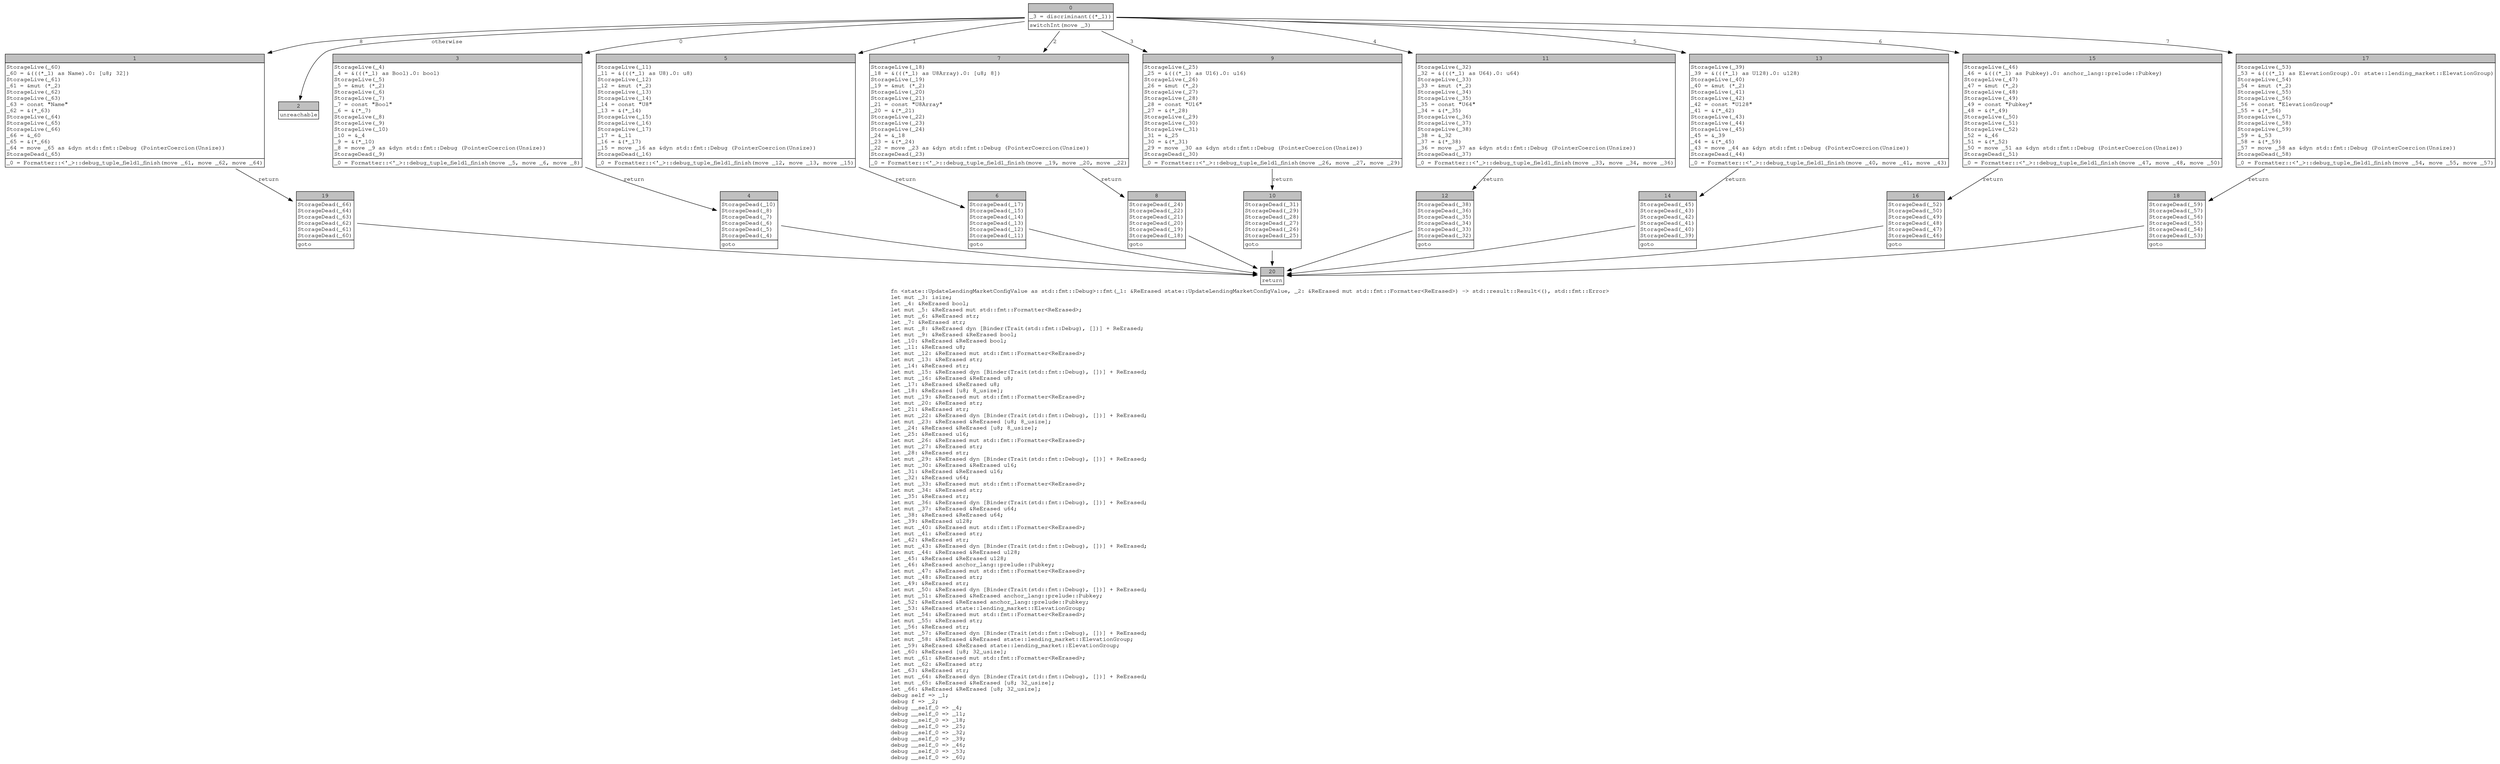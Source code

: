 digraph Mir_0_11068 {
    graph [fontname="Courier, monospace"];
    node [fontname="Courier, monospace"];
    edge [fontname="Courier, monospace"];
    label=<fn &lt;state::UpdateLendingMarketConfigValue as std::fmt::Debug&gt;::fmt(_1: &amp;ReErased state::UpdateLendingMarketConfigValue, _2: &amp;ReErased mut std::fmt::Formatter&lt;ReErased&gt;) -&gt; std::result::Result&lt;(), std::fmt::Error&gt;<br align="left"/>let mut _3: isize;<br align="left"/>let _4: &amp;ReErased bool;<br align="left"/>let mut _5: &amp;ReErased mut std::fmt::Formatter&lt;ReErased&gt;;<br align="left"/>let mut _6: &amp;ReErased str;<br align="left"/>let _7: &amp;ReErased str;<br align="left"/>let mut _8: &amp;ReErased dyn [Binder(Trait(std::fmt::Debug), [])] + ReErased;<br align="left"/>let mut _9: &amp;ReErased &amp;ReErased bool;<br align="left"/>let _10: &amp;ReErased &amp;ReErased bool;<br align="left"/>let _11: &amp;ReErased u8;<br align="left"/>let mut _12: &amp;ReErased mut std::fmt::Formatter&lt;ReErased&gt;;<br align="left"/>let mut _13: &amp;ReErased str;<br align="left"/>let _14: &amp;ReErased str;<br align="left"/>let mut _15: &amp;ReErased dyn [Binder(Trait(std::fmt::Debug), [])] + ReErased;<br align="left"/>let mut _16: &amp;ReErased &amp;ReErased u8;<br align="left"/>let _17: &amp;ReErased &amp;ReErased u8;<br align="left"/>let _18: &amp;ReErased [u8; 8_usize];<br align="left"/>let mut _19: &amp;ReErased mut std::fmt::Formatter&lt;ReErased&gt;;<br align="left"/>let mut _20: &amp;ReErased str;<br align="left"/>let _21: &amp;ReErased str;<br align="left"/>let mut _22: &amp;ReErased dyn [Binder(Trait(std::fmt::Debug), [])] + ReErased;<br align="left"/>let mut _23: &amp;ReErased &amp;ReErased [u8; 8_usize];<br align="left"/>let _24: &amp;ReErased &amp;ReErased [u8; 8_usize];<br align="left"/>let _25: &amp;ReErased u16;<br align="left"/>let mut _26: &amp;ReErased mut std::fmt::Formatter&lt;ReErased&gt;;<br align="left"/>let mut _27: &amp;ReErased str;<br align="left"/>let _28: &amp;ReErased str;<br align="left"/>let mut _29: &amp;ReErased dyn [Binder(Trait(std::fmt::Debug), [])] + ReErased;<br align="left"/>let mut _30: &amp;ReErased &amp;ReErased u16;<br align="left"/>let _31: &amp;ReErased &amp;ReErased u16;<br align="left"/>let _32: &amp;ReErased u64;<br align="left"/>let mut _33: &amp;ReErased mut std::fmt::Formatter&lt;ReErased&gt;;<br align="left"/>let mut _34: &amp;ReErased str;<br align="left"/>let _35: &amp;ReErased str;<br align="left"/>let mut _36: &amp;ReErased dyn [Binder(Trait(std::fmt::Debug), [])] + ReErased;<br align="left"/>let mut _37: &amp;ReErased &amp;ReErased u64;<br align="left"/>let _38: &amp;ReErased &amp;ReErased u64;<br align="left"/>let _39: &amp;ReErased u128;<br align="left"/>let mut _40: &amp;ReErased mut std::fmt::Formatter&lt;ReErased&gt;;<br align="left"/>let mut _41: &amp;ReErased str;<br align="left"/>let _42: &amp;ReErased str;<br align="left"/>let mut _43: &amp;ReErased dyn [Binder(Trait(std::fmt::Debug), [])] + ReErased;<br align="left"/>let mut _44: &amp;ReErased &amp;ReErased u128;<br align="left"/>let _45: &amp;ReErased &amp;ReErased u128;<br align="left"/>let _46: &amp;ReErased anchor_lang::prelude::Pubkey;<br align="left"/>let mut _47: &amp;ReErased mut std::fmt::Formatter&lt;ReErased&gt;;<br align="left"/>let mut _48: &amp;ReErased str;<br align="left"/>let _49: &amp;ReErased str;<br align="left"/>let mut _50: &amp;ReErased dyn [Binder(Trait(std::fmt::Debug), [])] + ReErased;<br align="left"/>let mut _51: &amp;ReErased &amp;ReErased anchor_lang::prelude::Pubkey;<br align="left"/>let _52: &amp;ReErased &amp;ReErased anchor_lang::prelude::Pubkey;<br align="left"/>let _53: &amp;ReErased state::lending_market::ElevationGroup;<br align="left"/>let mut _54: &amp;ReErased mut std::fmt::Formatter&lt;ReErased&gt;;<br align="left"/>let mut _55: &amp;ReErased str;<br align="left"/>let _56: &amp;ReErased str;<br align="left"/>let mut _57: &amp;ReErased dyn [Binder(Trait(std::fmt::Debug), [])] + ReErased;<br align="left"/>let mut _58: &amp;ReErased &amp;ReErased state::lending_market::ElevationGroup;<br align="left"/>let _59: &amp;ReErased &amp;ReErased state::lending_market::ElevationGroup;<br align="left"/>let _60: &amp;ReErased [u8; 32_usize];<br align="left"/>let mut _61: &amp;ReErased mut std::fmt::Formatter&lt;ReErased&gt;;<br align="left"/>let mut _62: &amp;ReErased str;<br align="left"/>let _63: &amp;ReErased str;<br align="left"/>let mut _64: &amp;ReErased dyn [Binder(Trait(std::fmt::Debug), [])] + ReErased;<br align="left"/>let mut _65: &amp;ReErased &amp;ReErased [u8; 32_usize];<br align="left"/>let _66: &amp;ReErased &amp;ReErased [u8; 32_usize];<br align="left"/>debug self =&gt; _1;<br align="left"/>debug f =&gt; _2;<br align="left"/>debug __self_0 =&gt; _4;<br align="left"/>debug __self_0 =&gt; _11;<br align="left"/>debug __self_0 =&gt; _18;<br align="left"/>debug __self_0 =&gt; _25;<br align="left"/>debug __self_0 =&gt; _32;<br align="left"/>debug __self_0 =&gt; _39;<br align="left"/>debug __self_0 =&gt; _46;<br align="left"/>debug __self_0 =&gt; _53;<br align="left"/>debug __self_0 =&gt; _60;<br align="left"/>>;
    bb0__0_11068 [shape="none", label=<<table border="0" cellborder="1" cellspacing="0"><tr><td bgcolor="gray" align="center" colspan="1">0</td></tr><tr><td align="left" balign="left">_3 = discriminant((*_1))<br/></td></tr><tr><td align="left">switchInt(move _3)</td></tr></table>>];
    bb1__0_11068 [shape="none", label=<<table border="0" cellborder="1" cellspacing="0"><tr><td bgcolor="gray" align="center" colspan="1">1</td></tr><tr><td align="left" balign="left">StorageLive(_60)<br/>_60 = &amp;(((*_1) as Name).0: [u8; 32])<br/>StorageLive(_61)<br/>_61 = &amp;mut (*_2)<br/>StorageLive(_62)<br/>StorageLive(_63)<br/>_63 = const &quot;Name&quot;<br/>_62 = &amp;(*_63)<br/>StorageLive(_64)<br/>StorageLive(_65)<br/>StorageLive(_66)<br/>_66 = &amp;_60<br/>_65 = &amp;(*_66)<br/>_64 = move _65 as &amp;dyn std::fmt::Debug (PointerCoercion(Unsize))<br/>StorageDead(_65)<br/></td></tr><tr><td align="left">_0 = Formatter::&lt;'_&gt;::debug_tuple_field1_finish(move _61, move _62, move _64)</td></tr></table>>];
    bb2__0_11068 [shape="none", label=<<table border="0" cellborder="1" cellspacing="0"><tr><td bgcolor="gray" align="center" colspan="1">2</td></tr><tr><td align="left">unreachable</td></tr></table>>];
    bb3__0_11068 [shape="none", label=<<table border="0" cellborder="1" cellspacing="0"><tr><td bgcolor="gray" align="center" colspan="1">3</td></tr><tr><td align="left" balign="left">StorageLive(_4)<br/>_4 = &amp;(((*_1) as Bool).0: bool)<br/>StorageLive(_5)<br/>_5 = &amp;mut (*_2)<br/>StorageLive(_6)<br/>StorageLive(_7)<br/>_7 = const &quot;Bool&quot;<br/>_6 = &amp;(*_7)<br/>StorageLive(_8)<br/>StorageLive(_9)<br/>StorageLive(_10)<br/>_10 = &amp;_4<br/>_9 = &amp;(*_10)<br/>_8 = move _9 as &amp;dyn std::fmt::Debug (PointerCoercion(Unsize))<br/>StorageDead(_9)<br/></td></tr><tr><td align="left">_0 = Formatter::&lt;'_&gt;::debug_tuple_field1_finish(move _5, move _6, move _8)</td></tr></table>>];
    bb4__0_11068 [shape="none", label=<<table border="0" cellborder="1" cellspacing="0"><tr><td bgcolor="gray" align="center" colspan="1">4</td></tr><tr><td align="left" balign="left">StorageDead(_10)<br/>StorageDead(_8)<br/>StorageDead(_7)<br/>StorageDead(_6)<br/>StorageDead(_5)<br/>StorageDead(_4)<br/></td></tr><tr><td align="left">goto</td></tr></table>>];
    bb5__0_11068 [shape="none", label=<<table border="0" cellborder="1" cellspacing="0"><tr><td bgcolor="gray" align="center" colspan="1">5</td></tr><tr><td align="left" balign="left">StorageLive(_11)<br/>_11 = &amp;(((*_1) as U8).0: u8)<br/>StorageLive(_12)<br/>_12 = &amp;mut (*_2)<br/>StorageLive(_13)<br/>StorageLive(_14)<br/>_14 = const &quot;U8&quot;<br/>_13 = &amp;(*_14)<br/>StorageLive(_15)<br/>StorageLive(_16)<br/>StorageLive(_17)<br/>_17 = &amp;_11<br/>_16 = &amp;(*_17)<br/>_15 = move _16 as &amp;dyn std::fmt::Debug (PointerCoercion(Unsize))<br/>StorageDead(_16)<br/></td></tr><tr><td align="left">_0 = Formatter::&lt;'_&gt;::debug_tuple_field1_finish(move _12, move _13, move _15)</td></tr></table>>];
    bb6__0_11068 [shape="none", label=<<table border="0" cellborder="1" cellspacing="0"><tr><td bgcolor="gray" align="center" colspan="1">6</td></tr><tr><td align="left" balign="left">StorageDead(_17)<br/>StorageDead(_15)<br/>StorageDead(_14)<br/>StorageDead(_13)<br/>StorageDead(_12)<br/>StorageDead(_11)<br/></td></tr><tr><td align="left">goto</td></tr></table>>];
    bb7__0_11068 [shape="none", label=<<table border="0" cellborder="1" cellspacing="0"><tr><td bgcolor="gray" align="center" colspan="1">7</td></tr><tr><td align="left" balign="left">StorageLive(_18)<br/>_18 = &amp;(((*_1) as U8Array).0: [u8; 8])<br/>StorageLive(_19)<br/>_19 = &amp;mut (*_2)<br/>StorageLive(_20)<br/>StorageLive(_21)<br/>_21 = const &quot;U8Array&quot;<br/>_20 = &amp;(*_21)<br/>StorageLive(_22)<br/>StorageLive(_23)<br/>StorageLive(_24)<br/>_24 = &amp;_18<br/>_23 = &amp;(*_24)<br/>_22 = move _23 as &amp;dyn std::fmt::Debug (PointerCoercion(Unsize))<br/>StorageDead(_23)<br/></td></tr><tr><td align="left">_0 = Formatter::&lt;'_&gt;::debug_tuple_field1_finish(move _19, move _20, move _22)</td></tr></table>>];
    bb8__0_11068 [shape="none", label=<<table border="0" cellborder="1" cellspacing="0"><tr><td bgcolor="gray" align="center" colspan="1">8</td></tr><tr><td align="left" balign="left">StorageDead(_24)<br/>StorageDead(_22)<br/>StorageDead(_21)<br/>StorageDead(_20)<br/>StorageDead(_19)<br/>StorageDead(_18)<br/></td></tr><tr><td align="left">goto</td></tr></table>>];
    bb9__0_11068 [shape="none", label=<<table border="0" cellborder="1" cellspacing="0"><tr><td bgcolor="gray" align="center" colspan="1">9</td></tr><tr><td align="left" balign="left">StorageLive(_25)<br/>_25 = &amp;(((*_1) as U16).0: u16)<br/>StorageLive(_26)<br/>_26 = &amp;mut (*_2)<br/>StorageLive(_27)<br/>StorageLive(_28)<br/>_28 = const &quot;U16&quot;<br/>_27 = &amp;(*_28)<br/>StorageLive(_29)<br/>StorageLive(_30)<br/>StorageLive(_31)<br/>_31 = &amp;_25<br/>_30 = &amp;(*_31)<br/>_29 = move _30 as &amp;dyn std::fmt::Debug (PointerCoercion(Unsize))<br/>StorageDead(_30)<br/></td></tr><tr><td align="left">_0 = Formatter::&lt;'_&gt;::debug_tuple_field1_finish(move _26, move _27, move _29)</td></tr></table>>];
    bb10__0_11068 [shape="none", label=<<table border="0" cellborder="1" cellspacing="0"><tr><td bgcolor="gray" align="center" colspan="1">10</td></tr><tr><td align="left" balign="left">StorageDead(_31)<br/>StorageDead(_29)<br/>StorageDead(_28)<br/>StorageDead(_27)<br/>StorageDead(_26)<br/>StorageDead(_25)<br/></td></tr><tr><td align="left">goto</td></tr></table>>];
    bb11__0_11068 [shape="none", label=<<table border="0" cellborder="1" cellspacing="0"><tr><td bgcolor="gray" align="center" colspan="1">11</td></tr><tr><td align="left" balign="left">StorageLive(_32)<br/>_32 = &amp;(((*_1) as U64).0: u64)<br/>StorageLive(_33)<br/>_33 = &amp;mut (*_2)<br/>StorageLive(_34)<br/>StorageLive(_35)<br/>_35 = const &quot;U64&quot;<br/>_34 = &amp;(*_35)<br/>StorageLive(_36)<br/>StorageLive(_37)<br/>StorageLive(_38)<br/>_38 = &amp;_32<br/>_37 = &amp;(*_38)<br/>_36 = move _37 as &amp;dyn std::fmt::Debug (PointerCoercion(Unsize))<br/>StorageDead(_37)<br/></td></tr><tr><td align="left">_0 = Formatter::&lt;'_&gt;::debug_tuple_field1_finish(move _33, move _34, move _36)</td></tr></table>>];
    bb12__0_11068 [shape="none", label=<<table border="0" cellborder="1" cellspacing="0"><tr><td bgcolor="gray" align="center" colspan="1">12</td></tr><tr><td align="left" balign="left">StorageDead(_38)<br/>StorageDead(_36)<br/>StorageDead(_35)<br/>StorageDead(_34)<br/>StorageDead(_33)<br/>StorageDead(_32)<br/></td></tr><tr><td align="left">goto</td></tr></table>>];
    bb13__0_11068 [shape="none", label=<<table border="0" cellborder="1" cellspacing="0"><tr><td bgcolor="gray" align="center" colspan="1">13</td></tr><tr><td align="left" balign="left">StorageLive(_39)<br/>_39 = &amp;(((*_1) as U128).0: u128)<br/>StorageLive(_40)<br/>_40 = &amp;mut (*_2)<br/>StorageLive(_41)<br/>StorageLive(_42)<br/>_42 = const &quot;U128&quot;<br/>_41 = &amp;(*_42)<br/>StorageLive(_43)<br/>StorageLive(_44)<br/>StorageLive(_45)<br/>_45 = &amp;_39<br/>_44 = &amp;(*_45)<br/>_43 = move _44 as &amp;dyn std::fmt::Debug (PointerCoercion(Unsize))<br/>StorageDead(_44)<br/></td></tr><tr><td align="left">_0 = Formatter::&lt;'_&gt;::debug_tuple_field1_finish(move _40, move _41, move _43)</td></tr></table>>];
    bb14__0_11068 [shape="none", label=<<table border="0" cellborder="1" cellspacing="0"><tr><td bgcolor="gray" align="center" colspan="1">14</td></tr><tr><td align="left" balign="left">StorageDead(_45)<br/>StorageDead(_43)<br/>StorageDead(_42)<br/>StorageDead(_41)<br/>StorageDead(_40)<br/>StorageDead(_39)<br/></td></tr><tr><td align="left">goto</td></tr></table>>];
    bb15__0_11068 [shape="none", label=<<table border="0" cellborder="1" cellspacing="0"><tr><td bgcolor="gray" align="center" colspan="1">15</td></tr><tr><td align="left" balign="left">StorageLive(_46)<br/>_46 = &amp;(((*_1) as Pubkey).0: anchor_lang::prelude::Pubkey)<br/>StorageLive(_47)<br/>_47 = &amp;mut (*_2)<br/>StorageLive(_48)<br/>StorageLive(_49)<br/>_49 = const &quot;Pubkey&quot;<br/>_48 = &amp;(*_49)<br/>StorageLive(_50)<br/>StorageLive(_51)<br/>StorageLive(_52)<br/>_52 = &amp;_46<br/>_51 = &amp;(*_52)<br/>_50 = move _51 as &amp;dyn std::fmt::Debug (PointerCoercion(Unsize))<br/>StorageDead(_51)<br/></td></tr><tr><td align="left">_0 = Formatter::&lt;'_&gt;::debug_tuple_field1_finish(move _47, move _48, move _50)</td></tr></table>>];
    bb16__0_11068 [shape="none", label=<<table border="0" cellborder="1" cellspacing="0"><tr><td bgcolor="gray" align="center" colspan="1">16</td></tr><tr><td align="left" balign="left">StorageDead(_52)<br/>StorageDead(_50)<br/>StorageDead(_49)<br/>StorageDead(_48)<br/>StorageDead(_47)<br/>StorageDead(_46)<br/></td></tr><tr><td align="left">goto</td></tr></table>>];
    bb17__0_11068 [shape="none", label=<<table border="0" cellborder="1" cellspacing="0"><tr><td bgcolor="gray" align="center" colspan="1">17</td></tr><tr><td align="left" balign="left">StorageLive(_53)<br/>_53 = &amp;(((*_1) as ElevationGroup).0: state::lending_market::ElevationGroup)<br/>StorageLive(_54)<br/>_54 = &amp;mut (*_2)<br/>StorageLive(_55)<br/>StorageLive(_56)<br/>_56 = const &quot;ElevationGroup&quot;<br/>_55 = &amp;(*_56)<br/>StorageLive(_57)<br/>StorageLive(_58)<br/>StorageLive(_59)<br/>_59 = &amp;_53<br/>_58 = &amp;(*_59)<br/>_57 = move _58 as &amp;dyn std::fmt::Debug (PointerCoercion(Unsize))<br/>StorageDead(_58)<br/></td></tr><tr><td align="left">_0 = Formatter::&lt;'_&gt;::debug_tuple_field1_finish(move _54, move _55, move _57)</td></tr></table>>];
    bb18__0_11068 [shape="none", label=<<table border="0" cellborder="1" cellspacing="0"><tr><td bgcolor="gray" align="center" colspan="1">18</td></tr><tr><td align="left" balign="left">StorageDead(_59)<br/>StorageDead(_57)<br/>StorageDead(_56)<br/>StorageDead(_55)<br/>StorageDead(_54)<br/>StorageDead(_53)<br/></td></tr><tr><td align="left">goto</td></tr></table>>];
    bb19__0_11068 [shape="none", label=<<table border="0" cellborder="1" cellspacing="0"><tr><td bgcolor="gray" align="center" colspan="1">19</td></tr><tr><td align="left" balign="left">StorageDead(_66)<br/>StorageDead(_64)<br/>StorageDead(_63)<br/>StorageDead(_62)<br/>StorageDead(_61)<br/>StorageDead(_60)<br/></td></tr><tr><td align="left">goto</td></tr></table>>];
    bb20__0_11068 [shape="none", label=<<table border="0" cellborder="1" cellspacing="0"><tr><td bgcolor="gray" align="center" colspan="1">20</td></tr><tr><td align="left">return</td></tr></table>>];
    bb0__0_11068 -> bb3__0_11068 [label="0"];
    bb0__0_11068 -> bb5__0_11068 [label="1"];
    bb0__0_11068 -> bb7__0_11068 [label="2"];
    bb0__0_11068 -> bb9__0_11068 [label="3"];
    bb0__0_11068 -> bb11__0_11068 [label="4"];
    bb0__0_11068 -> bb13__0_11068 [label="5"];
    bb0__0_11068 -> bb15__0_11068 [label="6"];
    bb0__0_11068 -> bb17__0_11068 [label="7"];
    bb0__0_11068 -> bb1__0_11068 [label="8"];
    bb0__0_11068 -> bb2__0_11068 [label="otherwise"];
    bb1__0_11068 -> bb19__0_11068 [label="return"];
    bb3__0_11068 -> bb4__0_11068 [label="return"];
    bb4__0_11068 -> bb20__0_11068 [label=""];
    bb5__0_11068 -> bb6__0_11068 [label="return"];
    bb6__0_11068 -> bb20__0_11068 [label=""];
    bb7__0_11068 -> bb8__0_11068 [label="return"];
    bb8__0_11068 -> bb20__0_11068 [label=""];
    bb9__0_11068 -> bb10__0_11068 [label="return"];
    bb10__0_11068 -> bb20__0_11068 [label=""];
    bb11__0_11068 -> bb12__0_11068 [label="return"];
    bb12__0_11068 -> bb20__0_11068 [label=""];
    bb13__0_11068 -> bb14__0_11068 [label="return"];
    bb14__0_11068 -> bb20__0_11068 [label=""];
    bb15__0_11068 -> bb16__0_11068 [label="return"];
    bb16__0_11068 -> bb20__0_11068 [label=""];
    bb17__0_11068 -> bb18__0_11068 [label="return"];
    bb18__0_11068 -> bb20__0_11068 [label=""];
    bb19__0_11068 -> bb20__0_11068 [label=""];
}

